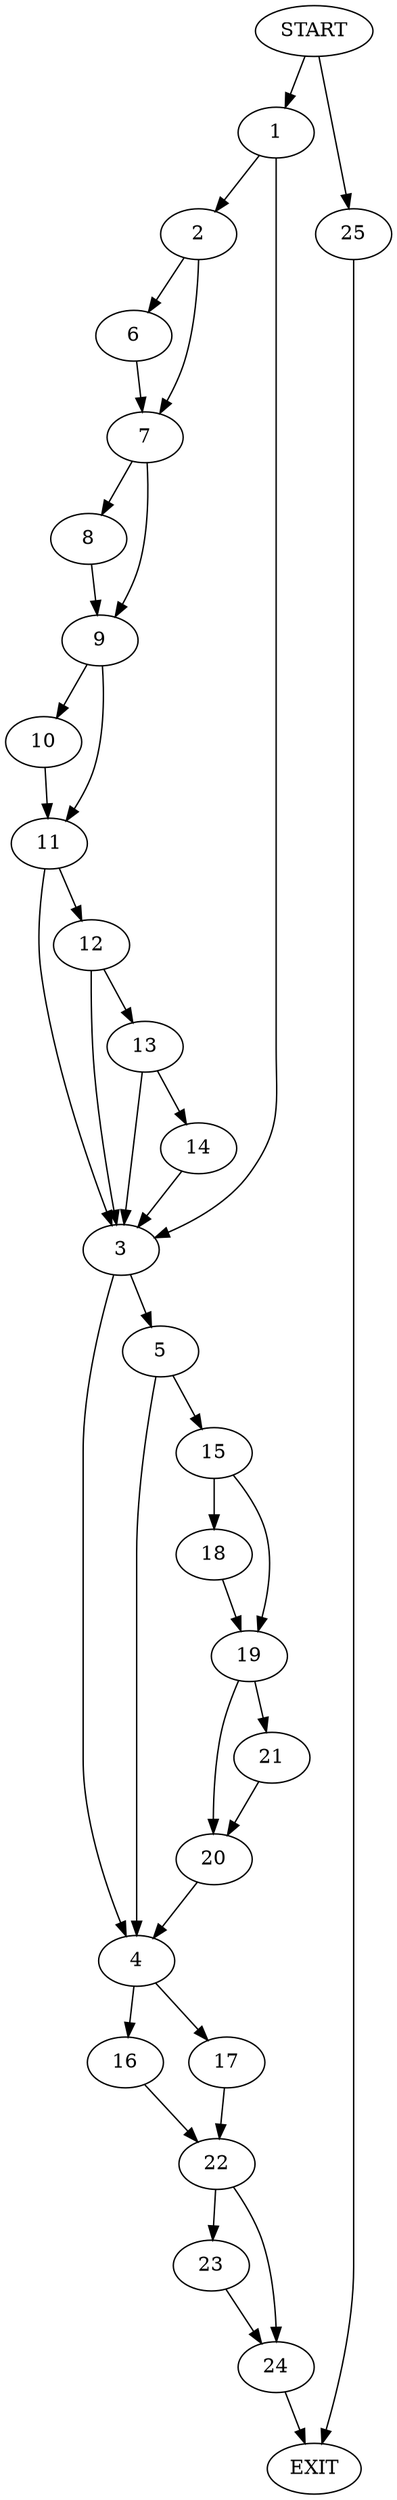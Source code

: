 digraph {
0 [label="START"]
26 [label="EXIT"]
0 -> 1
1 -> 2
1 -> 3
3 -> 4
3 -> 5
2 -> 6
2 -> 7
6 -> 7
7 -> 8
7 -> 9
9 -> 10
9 -> 11
8 -> 9
11 -> 12
11 -> 3
10 -> 11
12 -> 13
12 -> 3
13 -> 14
13 -> 3
14 -> 3
5 -> 4
5 -> 15
4 -> 16
4 -> 17
15 -> 18
15 -> 19
19 -> 20
19 -> 21
18 -> 19
20 -> 4
21 -> 20
16 -> 22
17 -> 22
22 -> 23
22 -> 24
23 -> 24
24 -> 26
0 -> 25
25 -> 26
}
